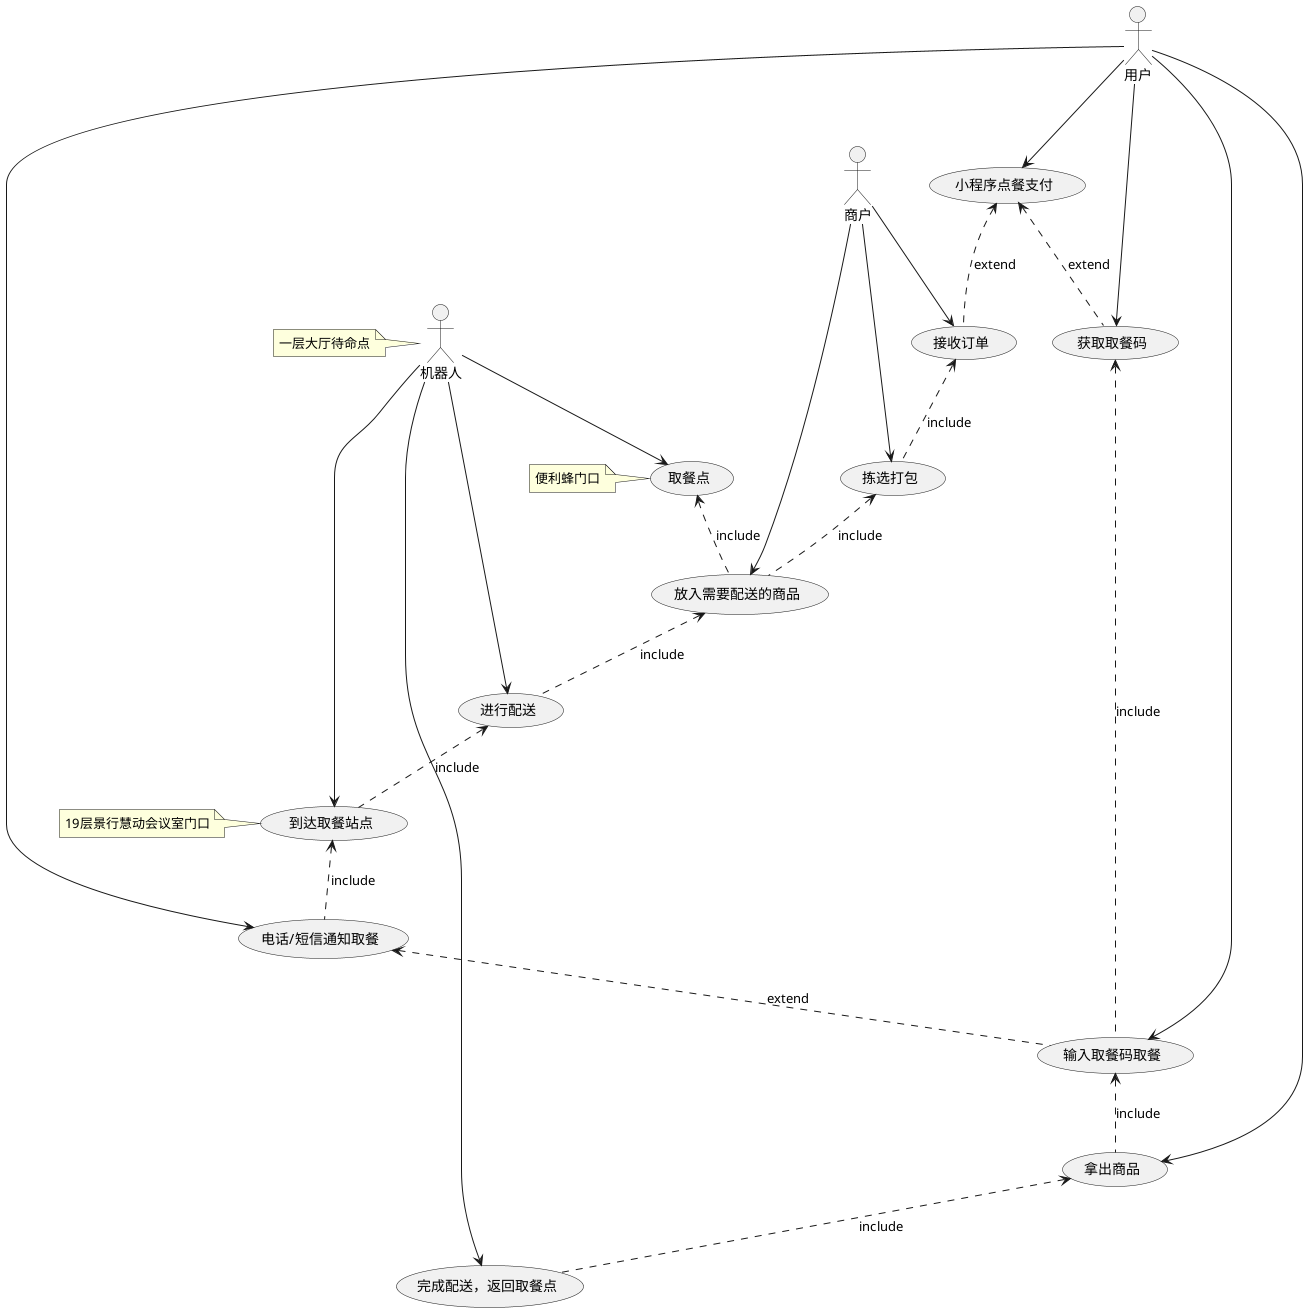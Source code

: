 @startuml
:用户: as user
:商户: as shop
:机器人: as robot

note left
一层大厅待命点
end note

user --> (小程序点餐支付)
user -> (获取取餐码)
(小程序点餐支付)<..(获取取餐码):extend
shop --> (接收订单)
(小程序点餐支付)<..(接收订单):extend
shop --> (拣选打包)
(接收订单)<..(拣选打包):include
robot --> (取餐点)
note left
便利蜂门口
end note
shop --> (放入需要配送的商品)
(拣选打包)<..(放入需要配送的商品):include
(取餐点)<..(放入需要配送的商品):include
robot --> (进行配送)
(放入需要配送的商品)<..(进行配送):include
robot --> (到达取餐站点)
note left
19层景行慧动会议室门口
end note
(进行配送)<..(到达取餐站点):include
user -> (电话/短信通知取餐)
(到达取餐站点)<..(电话/短信通知取餐):include
user -> (输入取餐码取餐)
(电话/短信通知取餐)<..(输入取餐码取餐):extend
(获取取餐码)<..(输入取餐码取餐):include
user -> (拿出商品)
(输入取餐码取餐)<..(拿出商品):include
robot -> (完成配送，返回取餐点)
(拿出商品)<..(完成配送，返回取餐点):include

@enduml